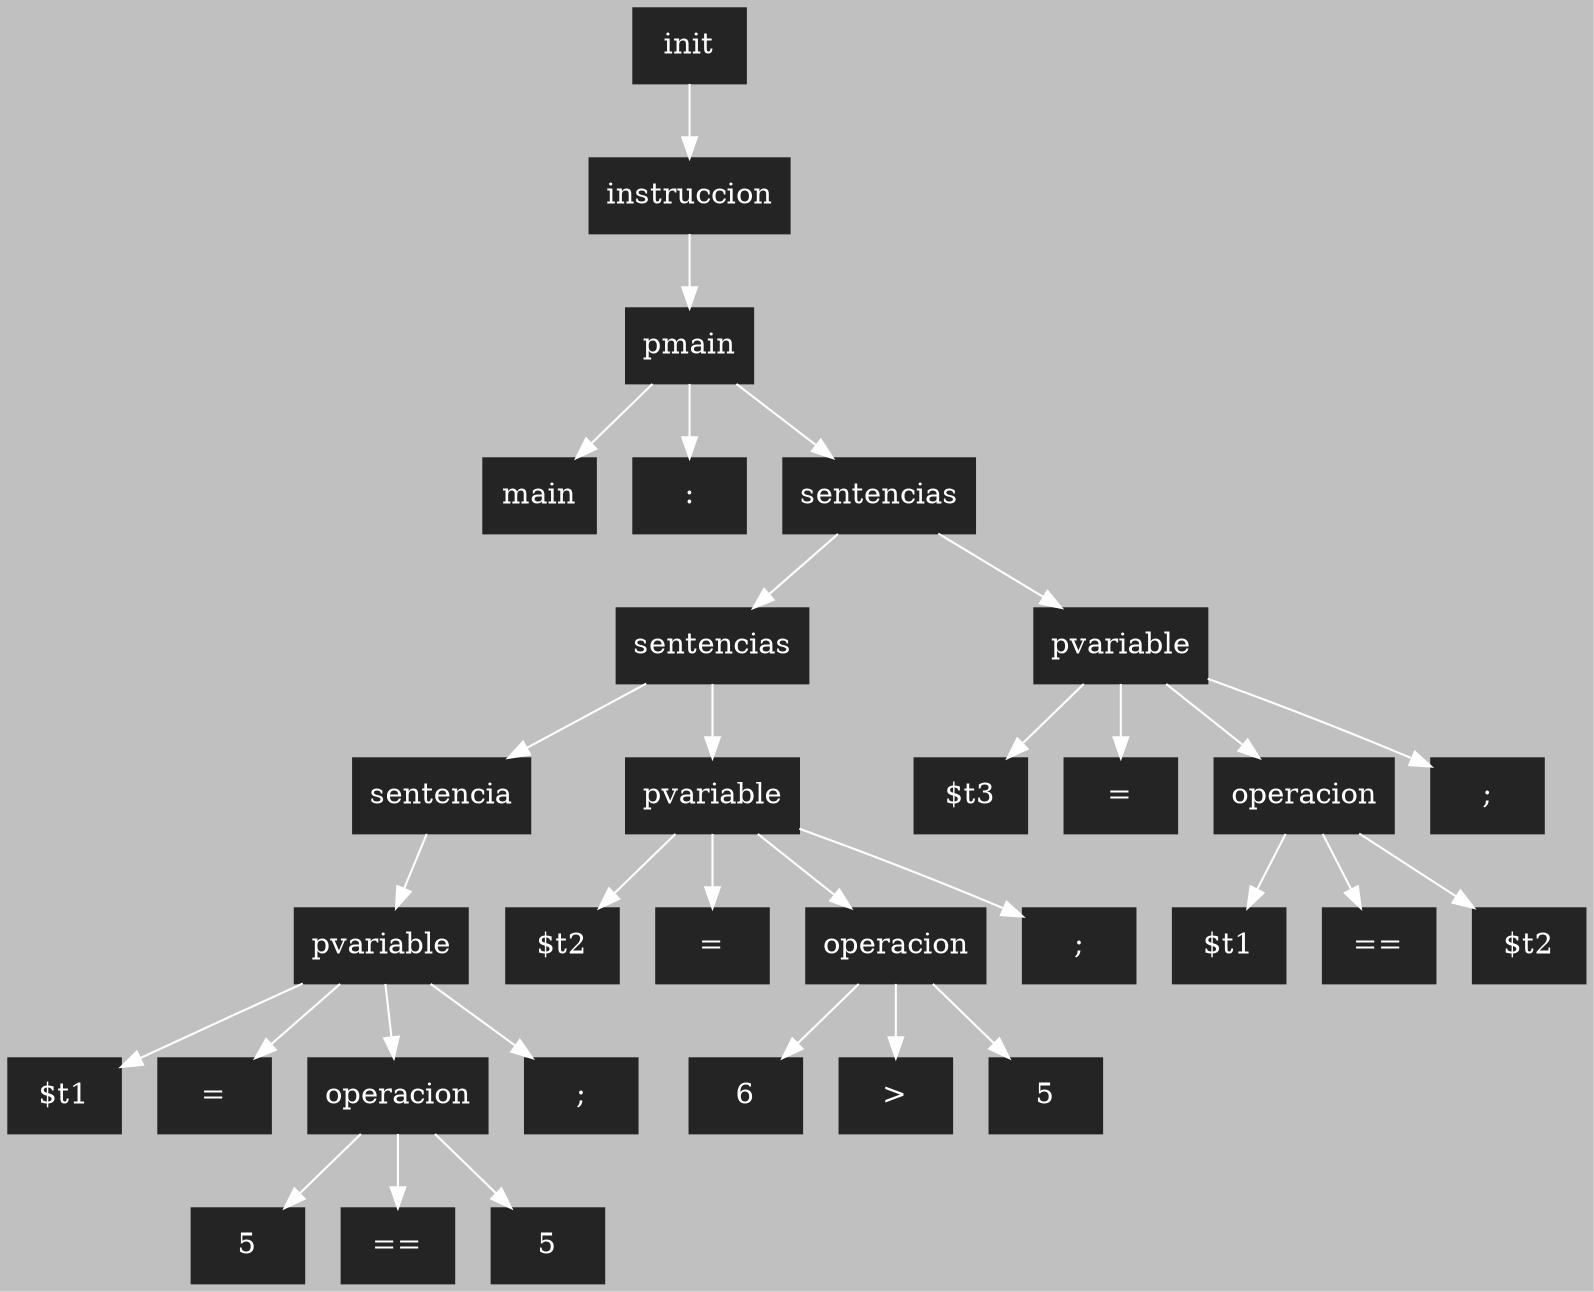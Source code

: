 digraph{ bgcolor = gray 
 node[fontcolor = white, height = 0.5, color = white] 
 [shape=box, style=filled, color=gray14] 
 rankdir=UD 
 edge[color=white, dir=fordware]
32[style = "filled" ; label = "init"] 
31[style = "filled" ; label = "instruccion"] 
28[style = "filled" ; label = "pmain"] 
29[style = "filled" ; label = "main"] 
30[style = "filled" ; label = ":"] 
27[style = "filled" ; label = "sentencias"] 
18[style = "filled" ; label = "sentencias"] 
9[style = "filled" ; label = "sentencia"] 
5[style = "filled" ; label = "pvariable"] 
6[style = "filled" ; label = "$t1"] 
7[style = "filled" ; label = "="] 
3[style = "filled" ; label = "operacion"] 
1[style = "filled" ; label = "5"] 
4[style = "filled" ; label = "=="] 
2[style = "filled" ; label = "5"] 
8[style = "filled" ; label = ";"] 
14[style = "filled" ; label = "pvariable"] 
15[style = "filled" ; label = "$t2"] 
16[style = "filled" ; label = "="] 
12[style = "filled" ; label = "operacion"] 
10[style = "filled" ; label = "6"] 
13[style = "filled" ; label = ">"] 
11[style = "filled" ; label = "5"] 
17[style = "filled" ; label = ";"] 
23[style = "filled" ; label = "pvariable"] 
24[style = "filled" ; label = "$t3"] 
25[style = "filled" ; label = "="] 
21[style = "filled" ; label = "operacion"] 
19[style = "filled" ; label = "$t1"] 
22[style = "filled" ; label = "=="] 
20[style = "filled" ; label = "$t2"] 
26[style = "filled" ; label = ";"] 
32->31;
31->28;
28->29;
28->30;
28->27;
27->18;
18->9;
9->5;
5->6;
5->7;
5->3;
3->1;
3->4;
3->2;
5->8;
18->14;
14->15;
14->16;
14->12;
12->10;
12->13;
12->11;
14->17;
27->23;
23->24;
23->25;
23->21;
21->19;
21->22;
21->20;
23->26;

}